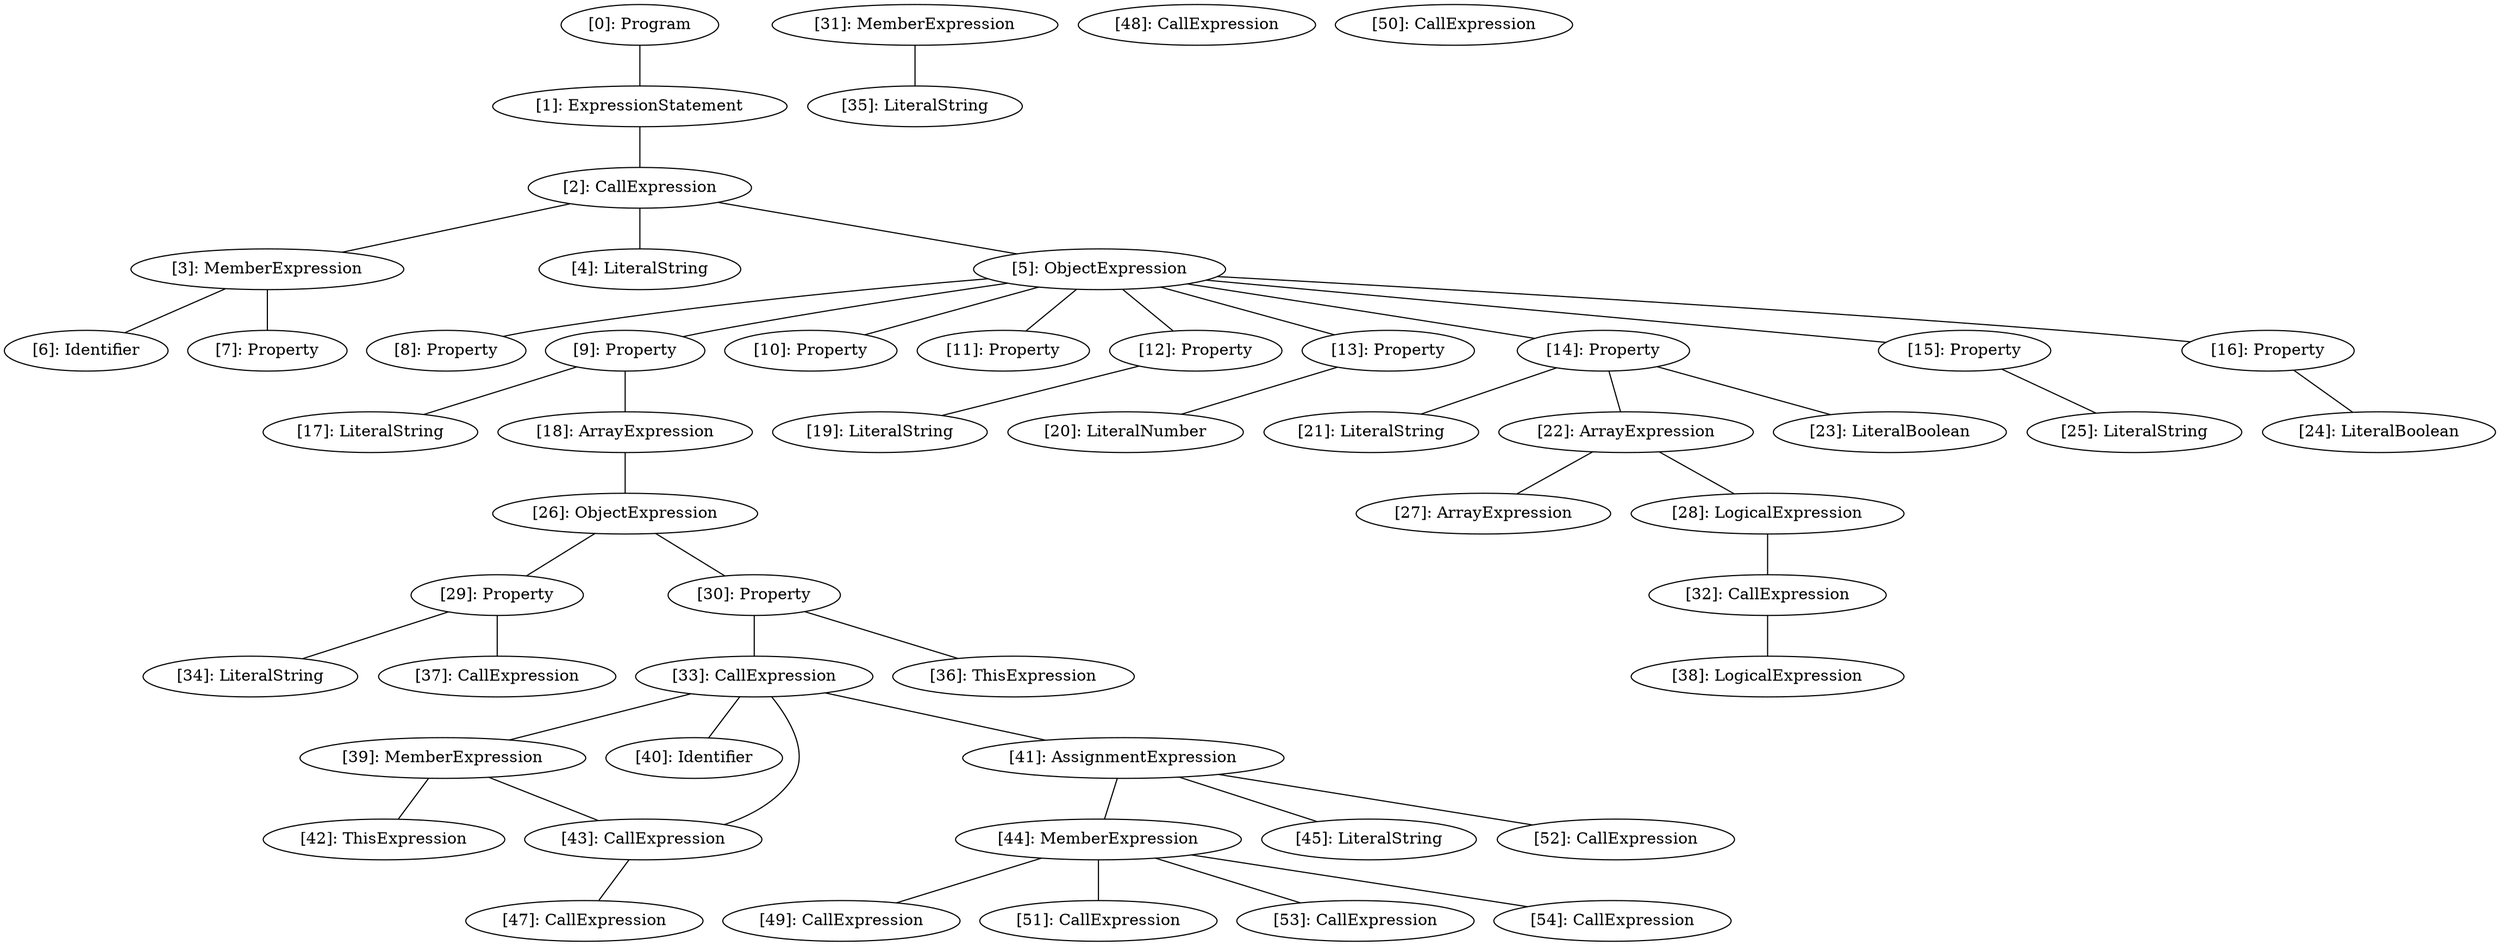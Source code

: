 // Result
graph {
	0 [label="[0]: Program"]
	1 [label="[1]: ExpressionStatement"]
	2 [label="[2]: CallExpression"]
	3 [label="[3]: MemberExpression"]
	4 [label="[4]: LiteralString"]
	5 [label="[5]: ObjectExpression"]
	6 [label="[6]: Identifier"]
	7 [label="[7]: Property"]
	8 [label="[8]: Property"]
	9 [label="[9]: Property"]
	10 [label="[10]: Property"]
	11 [label="[11]: Property"]
	12 [label="[12]: Property"]
	13 [label="[13]: Property"]
	14 [label="[14]: Property"]
	15 [label="[15]: Property"]
	16 [label="[16]: Property"]
	17 [label="[17]: LiteralString"]
	18 [label="[18]: ArrayExpression"]
	19 [label="[19]: LiteralString"]
	20 [label="[20]: LiteralNumber"]
	21 [label="[21]: LiteralString"]
	22 [label="[22]: ArrayExpression"]
	23 [label="[23]: LiteralBoolean"]
	24 [label="[24]: LiteralBoolean"]
	25 [label="[25]: LiteralString"]
	26 [label="[26]: ObjectExpression"]
	27 [label="[27]: ArrayExpression"]
	28 [label="[28]: LogicalExpression"]
	29 [label="[29]: Property"]
	30 [label="[30]: Property"]
	31 [label="[31]: MemberExpression"]
	32 [label="[32]: CallExpression"]
	33 [label="[33]: CallExpression"]
	34 [label="[34]: LiteralString"]
	35 [label="[35]: LiteralString"]
	36 [label="[36]: ThisExpression"]
	37 [label="[37]: CallExpression"]
	38 [label="[38]: LogicalExpression"]
	39 [label="[39]: MemberExpression"]
	40 [label="[40]: Identifier"]
	41 [label="[41]: AssignmentExpression"]
	42 [label="[42]: ThisExpression"]
	43 [label="[43]: CallExpression"]
	44 [label="[44]: MemberExpression"]
	45 [label="[45]: LiteralString"]
	47 [label="[47]: CallExpression"]
	48 [label="[48]: CallExpression"]
	49 [label="[49]: CallExpression"]
	50 [label="[50]: CallExpression"]
	51 [label="[51]: CallExpression"]
	52 [label="[52]: CallExpression"]
	53 [label="[53]: CallExpression"]
	54 [label="[54]: CallExpression"]
	0 -- 1
	1 -- 2
	2 -- 3
	2 -- 4
	2 -- 5
	3 -- 6
	3 -- 7
	5 -- 8
	5 -- 9
	5 -- 10
	5 -- 11
	5 -- 12
	5 -- 13
	5 -- 14
	5 -- 15
	5 -- 16
	9 -- 17
	9 -- 18
	12 -- 19
	13 -- 20
	14 -- 21
	14 -- 22
	14 -- 23
	15 -- 25
	16 -- 24
	18 -- 26
	22 -- 27
	22 -- 28
	26 -- 29
	26 -- 30
	28 -- 32
	29 -- 34
	29 -- 37
	30 -- 33
	30 -- 36
	31 -- 35
	32 -- 38
	33 -- 39
	33 -- 40
	33 -- 41
	33 -- 43
	39 -- 42
	39 -- 43
	41 -- 44
	41 -- 45
	41 -- 52
	43 -- 47
	44 -- 49
	44 -- 51
	44 -- 53
	44 -- 54
}
